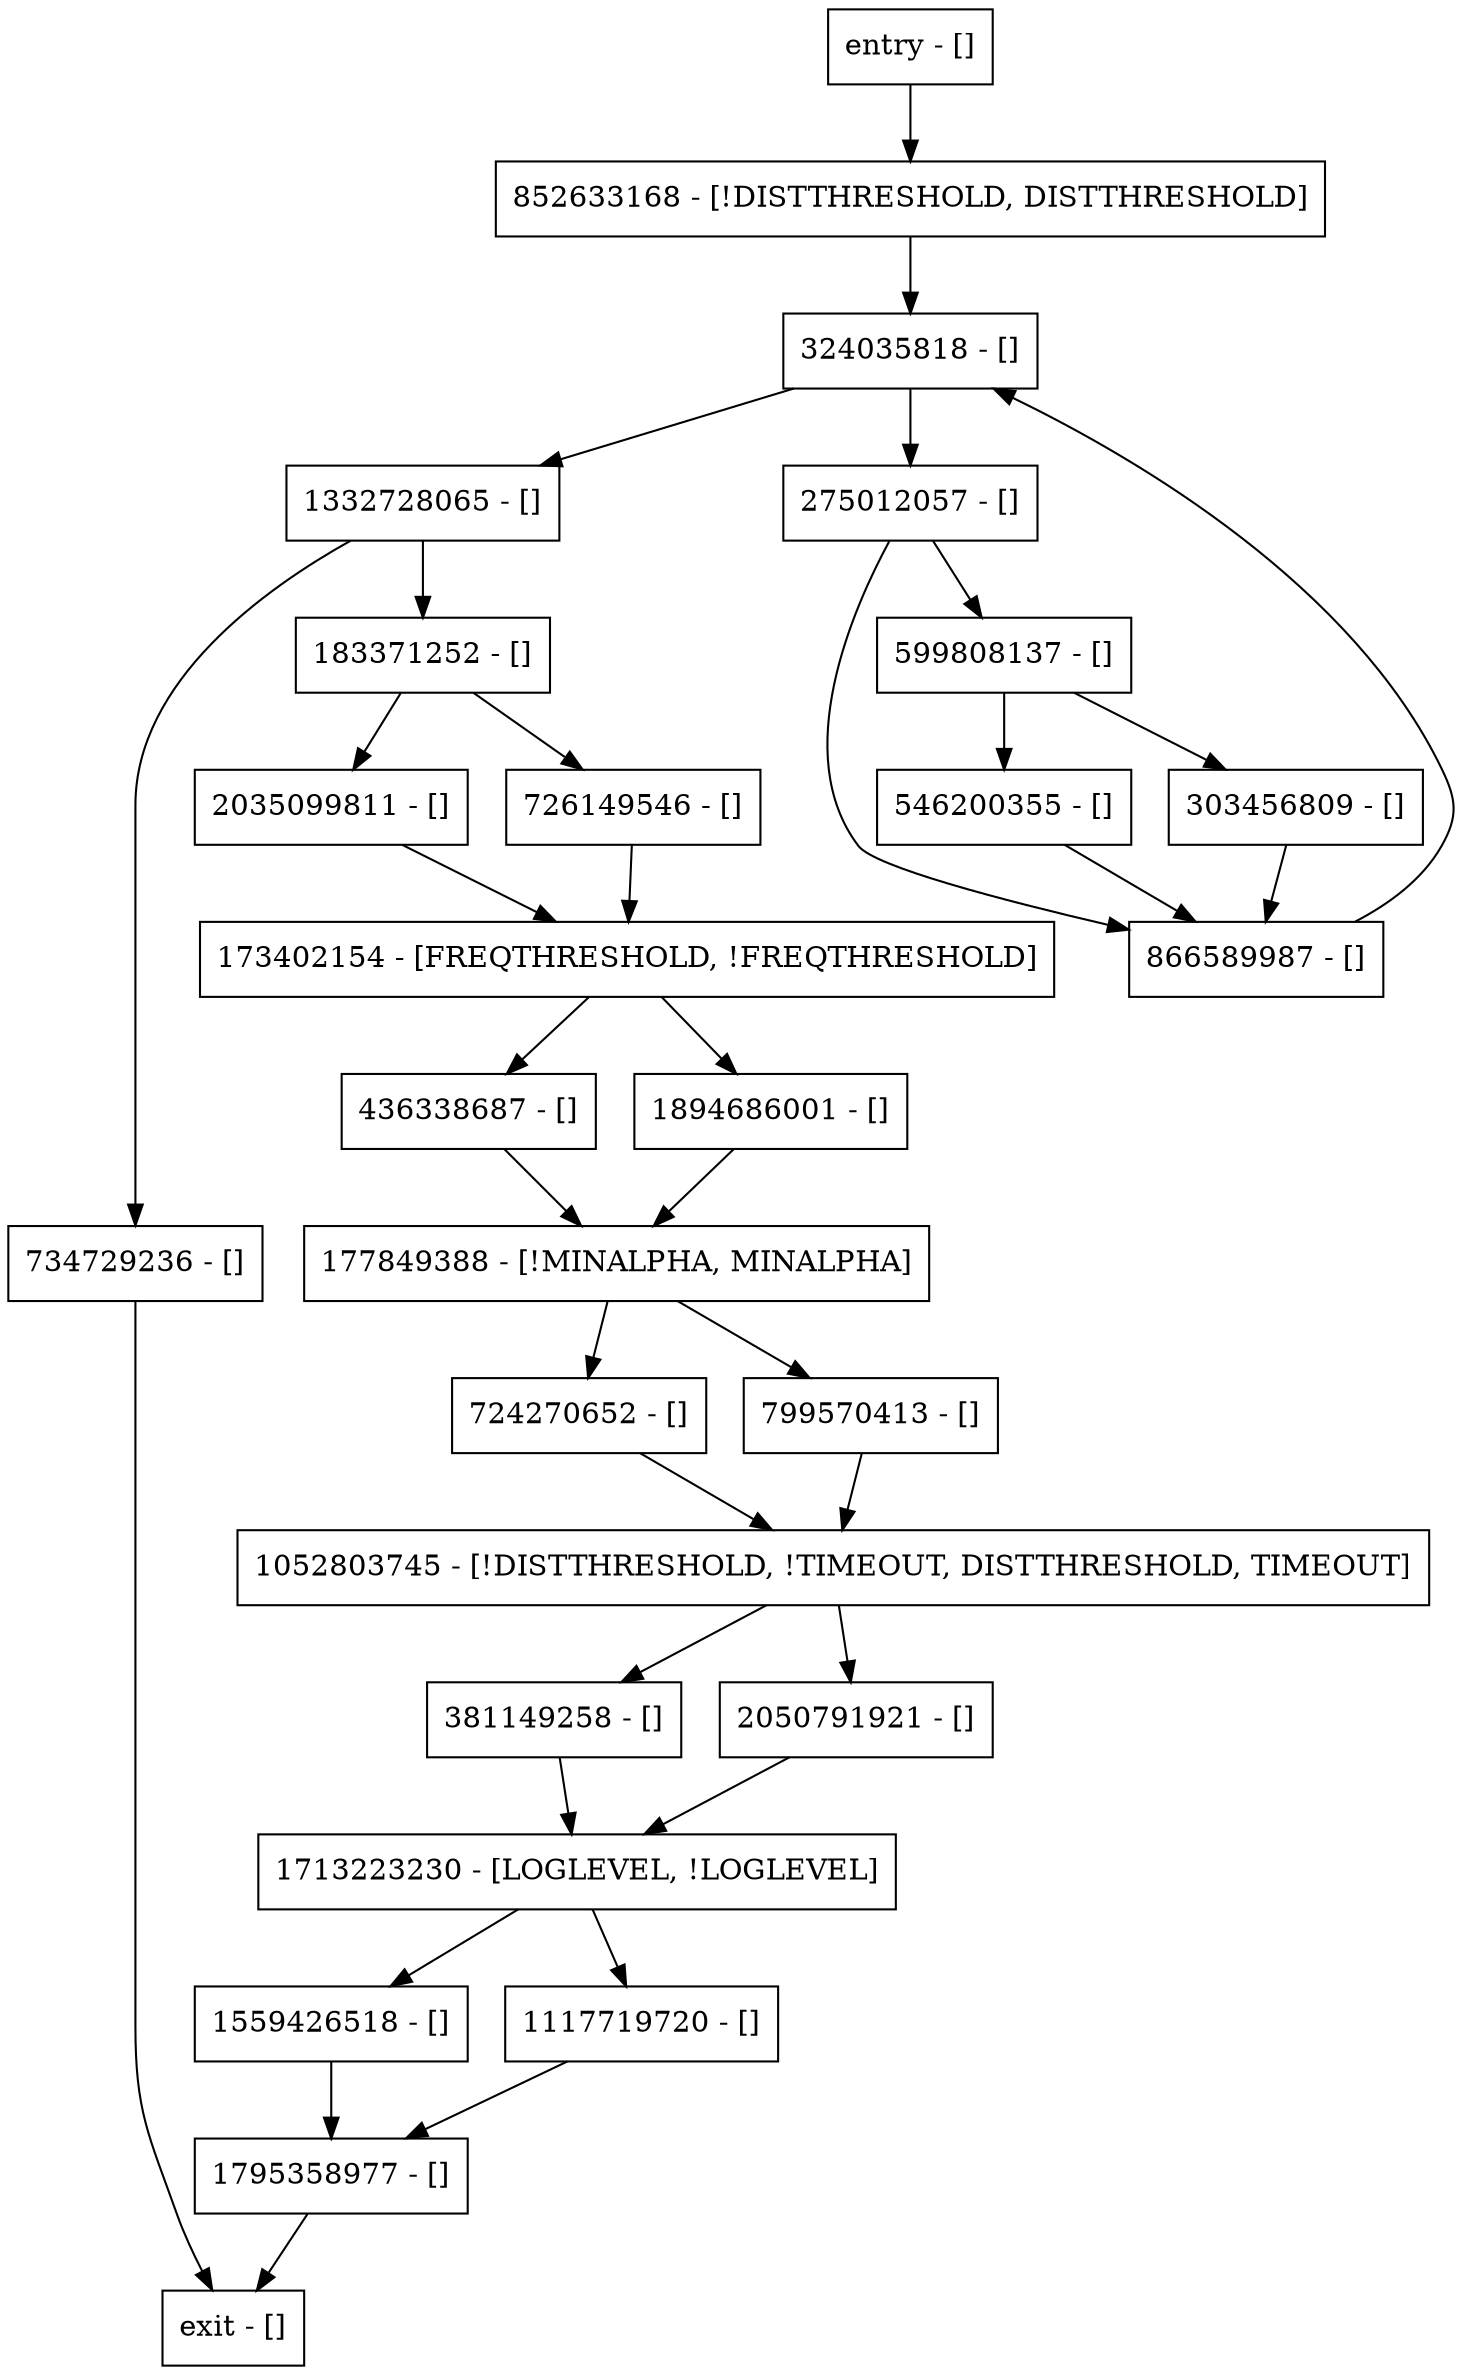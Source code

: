 digraph main {
node [shape=record];
381149258 [label="381149258 - []"];
724270652 [label="724270652 - []"];
183371252 [label="183371252 - []"];
177849388 [label="177849388 - [!MINALPHA, MINALPHA]"];
866589987 [label="866589987 - []"];
1795358977 [label="1795358977 - []"];
1052803745 [label="1052803745 - [!DISTTHRESHOLD, !TIMEOUT, DISTTHRESHOLD, TIMEOUT]"];
546200355 [label="546200355 - []"];
1559426518 [label="1559426518 - []"];
1713223230 [label="1713223230 - [LOGLEVEL, !LOGLEVEL]"];
1117719720 [label="1117719720 - []"];
734729236 [label="734729236 - []"];
852633168 [label="852633168 - [!DISTTHRESHOLD, DISTTHRESHOLD]"];
726149546 [label="726149546 - []"];
173402154 [label="173402154 - [FREQTHRESHOLD, !FREQTHRESHOLD]"];
2050791921 [label="2050791921 - []"];
1332728065 [label="1332728065 - []"];
275012057 [label="275012057 - []"];
entry [label="entry - []"];
exit [label="exit - []"];
2035099811 [label="2035099811 - []"];
324035818 [label="324035818 - []"];
599808137 [label="599808137 - []"];
436338687 [label="436338687 - []"];
799570413 [label="799570413 - []"];
303456809 [label="303456809 - []"];
1894686001 [label="1894686001 - []"];
entry;
exit;
381149258 -> 1713223230;
724270652 -> 1052803745;
183371252 -> 2035099811;
183371252 -> 726149546;
177849388 -> 724270652;
177849388 -> 799570413;
866589987 -> 324035818;
1795358977 -> exit;
1052803745 -> 381149258;
1052803745 -> 2050791921;
546200355 -> 866589987;
1559426518 -> 1795358977;
1713223230 -> 1117719720;
1713223230 -> 1559426518;
1117719720 -> 1795358977;
734729236 -> exit;
852633168 -> 324035818;
726149546 -> 173402154;
173402154 -> 436338687;
173402154 -> 1894686001;
2050791921 -> 1713223230;
1332728065 -> 183371252;
1332728065 -> 734729236;
275012057 -> 866589987;
275012057 -> 599808137;
entry -> 852633168;
2035099811 -> 173402154;
324035818 -> 1332728065;
324035818 -> 275012057;
599808137 -> 303456809;
599808137 -> 546200355;
436338687 -> 177849388;
799570413 -> 1052803745;
303456809 -> 866589987;
1894686001 -> 177849388;
}
